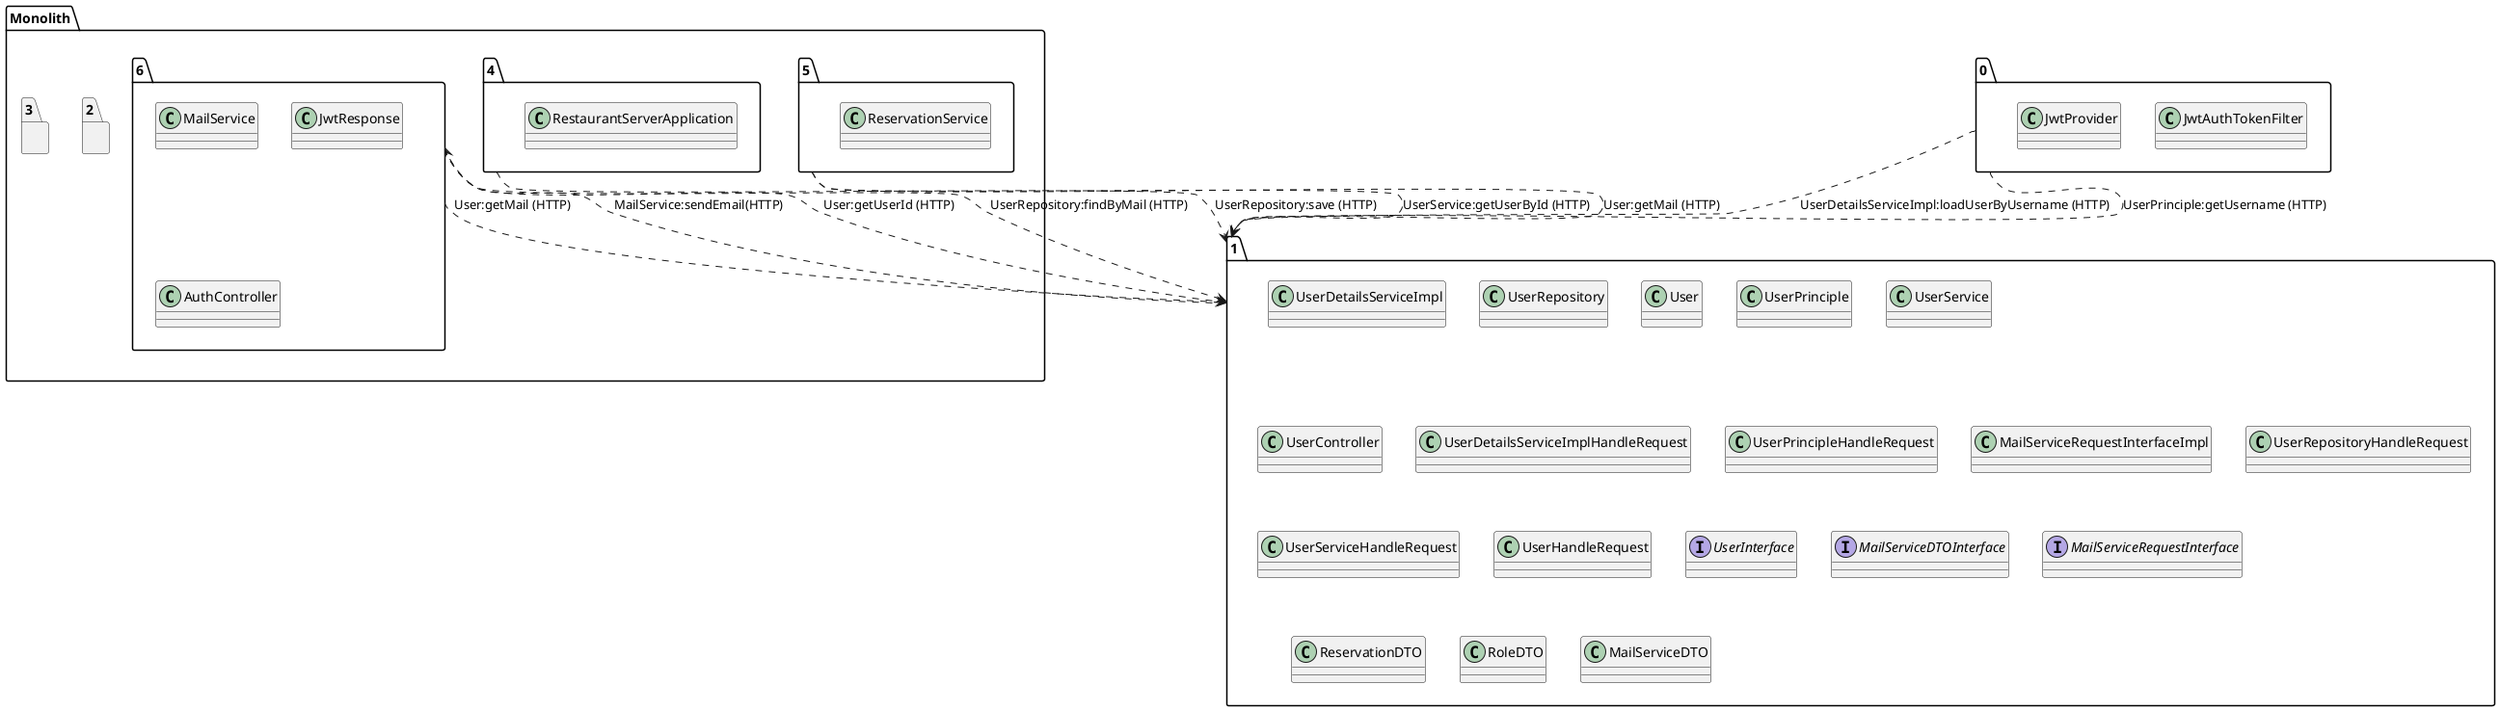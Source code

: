 @startuml
package "1"{
class UserDetailsServiceImpl
class UserRepository
class User
class UserPrinciple
class UserService
class UserController
class UserDetailsServiceImplHandleRequest
class UserPrincipleHandleRequest
class MailServiceRequestInterfaceImpl
class UserRepositoryHandleRequest
class UserServiceHandleRequest
class UserHandleRequest
interface UserInterface
interface MailServiceDTOInterface
interface MailServiceRequestInterface
class ReservationDTO
class RoleDTO
class MailServiceDTO
}
package "0"{
class JwtAuthTokenFilter
class JwtProvider
}
package "Monolith" {
package "2"{
}
package "3"{
}
package "4"{
class RestaurantServerApplication
}
package "5"{
class ReservationService
class ReservationService
}
package "6"{
class MailService
class JwtResponse
class AuthController
class AuthController
}
}
"1"..>"6":MailService:sendEmail(HTTP)
"0"..>"1":UserDetailsServiceImpl:loadUserByUsername (HTTP)
"0"..>"1":UserPrinciple:getUsername (HTTP)
"4"..>"1":UserRepository:save (HTTP)
"5"..>"1":UserService:getUserById (HTTP)
"5"..>"1":User:getMail (HTTP)
"6"..>"1":User:getUserId (HTTP)
"6"..>"1":UserRepository:findByMail (HTTP)
"6"..>"1":User:getMail (HTTP)
@enduml